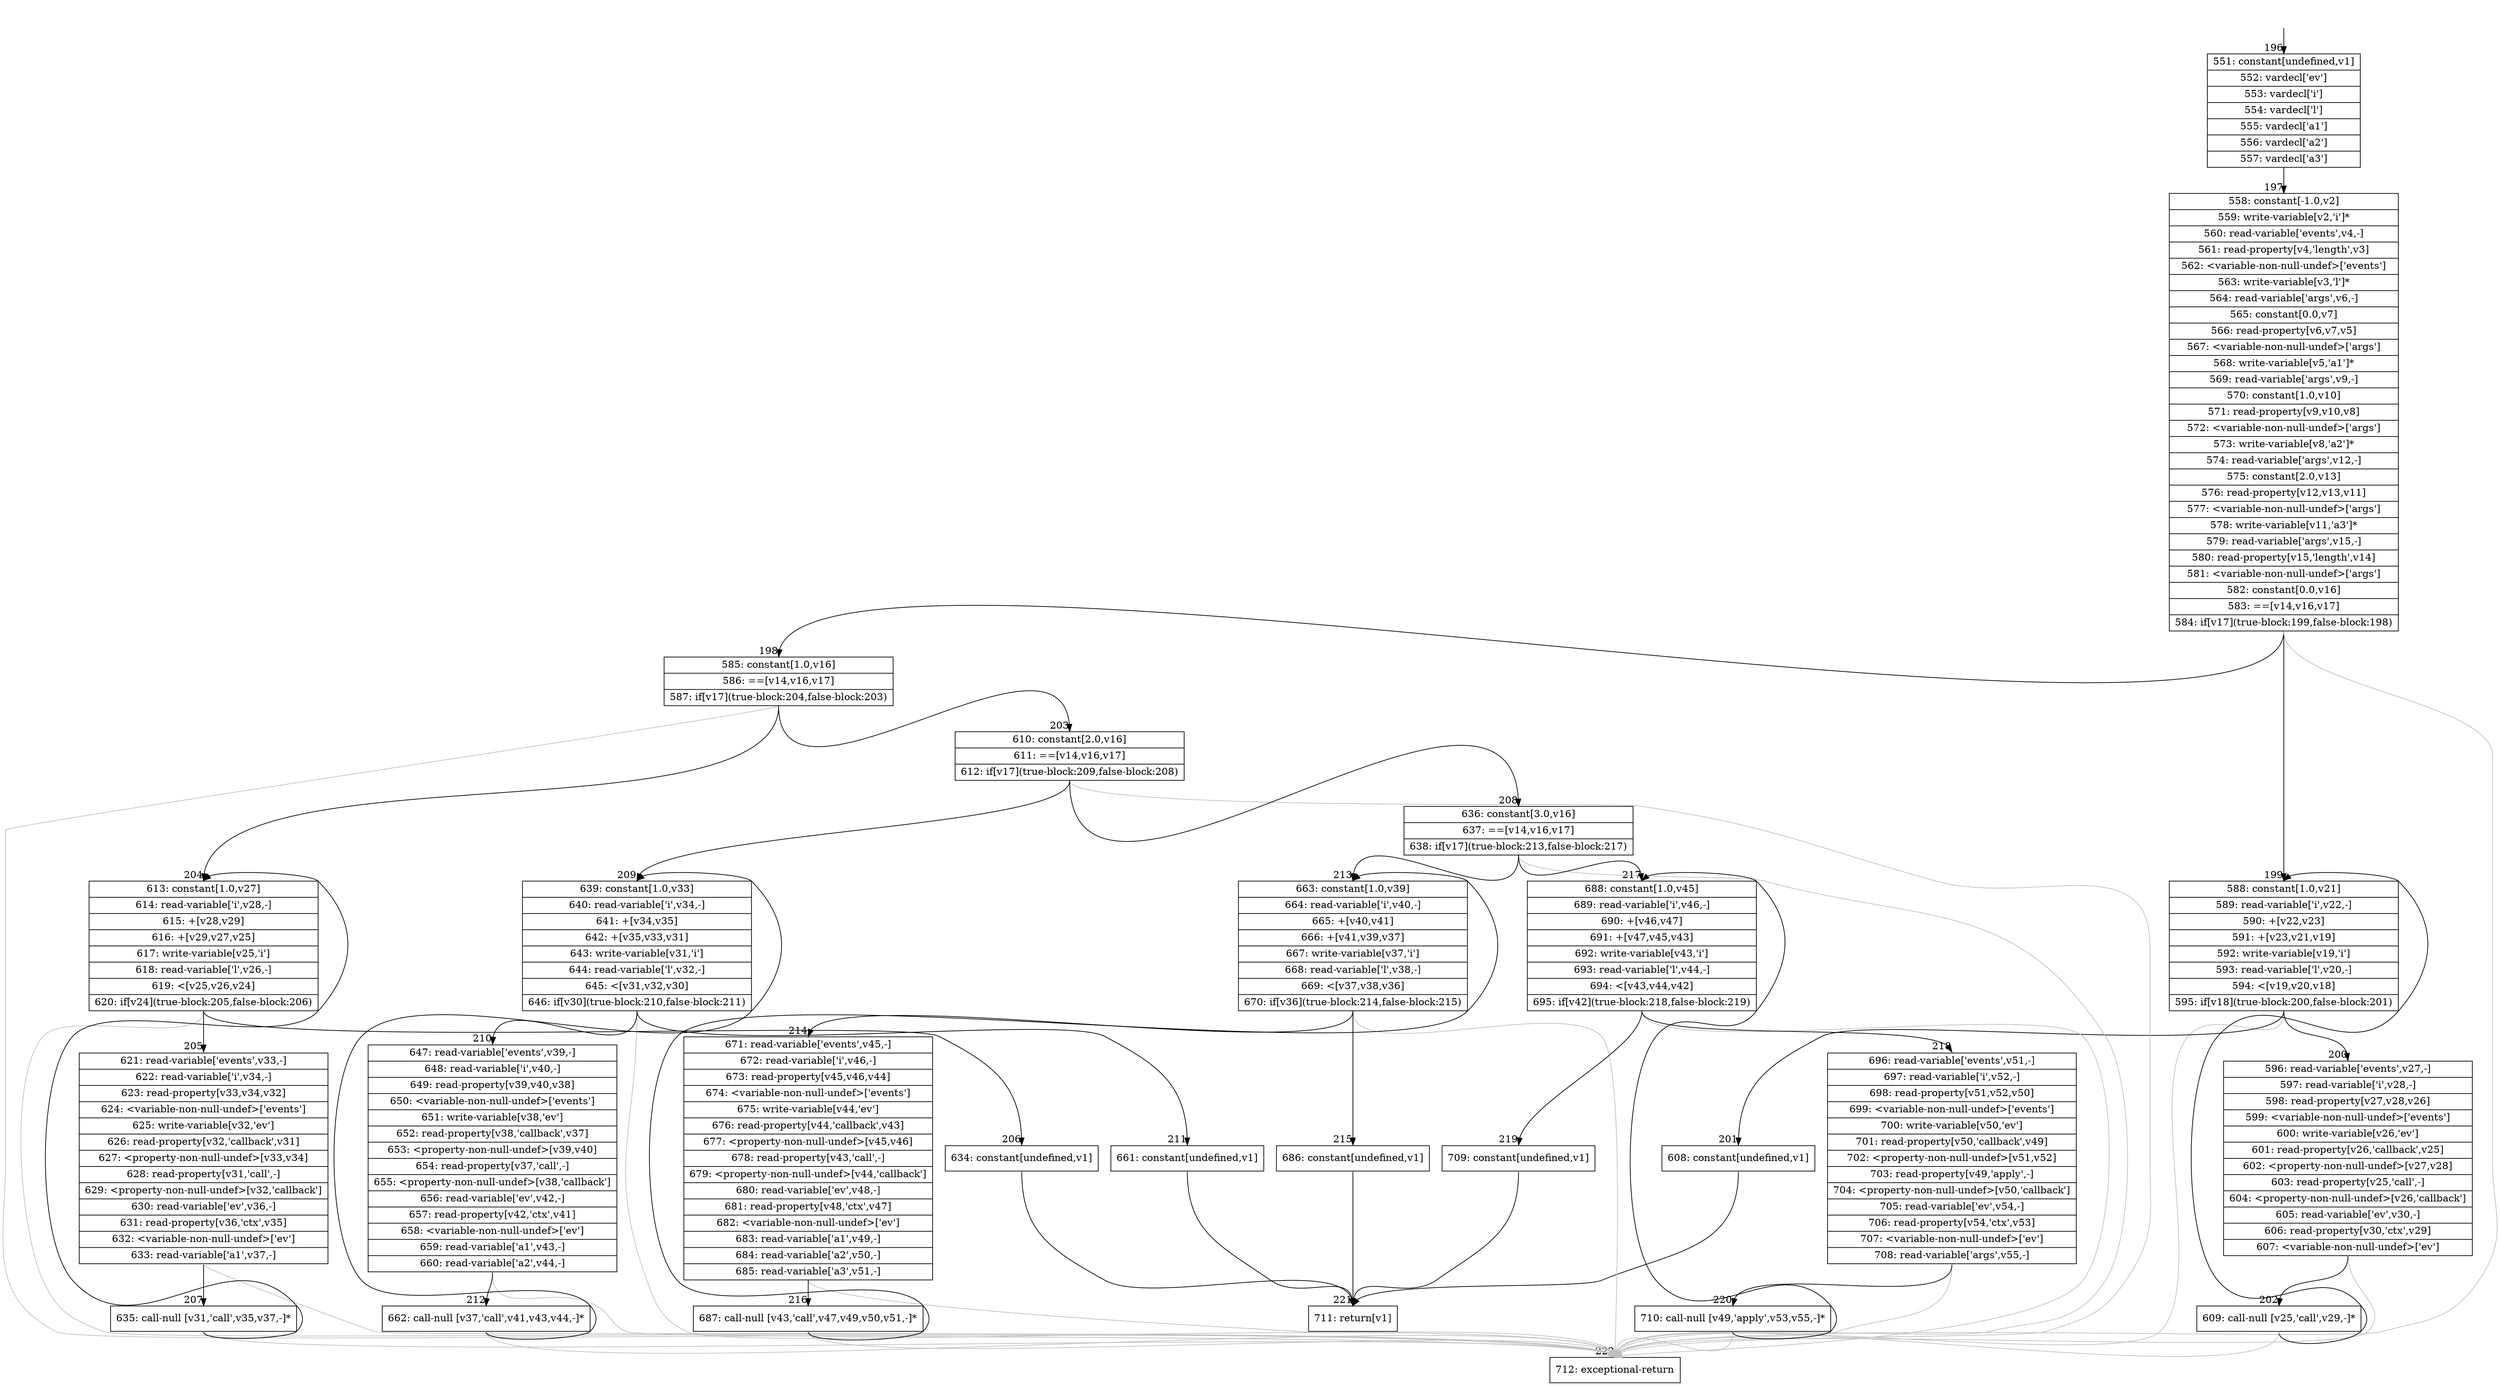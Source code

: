 digraph {
rankdir="TD"
BB_entry12[shape=none,label=""];
BB_entry12 -> BB196 [tailport=s, headport=n, headlabel="    196"]
BB196 [shape=record label="{551: constant[undefined,v1]|552: vardecl['ev']|553: vardecl['i']|554: vardecl['l']|555: vardecl['a1']|556: vardecl['a2']|557: vardecl['a3']}" ] 
BB196 -> BB197 [tailport=s, headport=n, headlabel="      197"]
BB197 [shape=record label="{558: constant[-1.0,v2]|559: write-variable[v2,'i']*|560: read-variable['events',v4,-]|561: read-property[v4,'length',v3]|562: \<variable-non-null-undef\>['events']|563: write-variable[v3,'l']*|564: read-variable['args',v6,-]|565: constant[0.0,v7]|566: read-property[v6,v7,v5]|567: \<variable-non-null-undef\>['args']|568: write-variable[v5,'a1']*|569: read-variable['args',v9,-]|570: constant[1.0,v10]|571: read-property[v9,v10,v8]|572: \<variable-non-null-undef\>['args']|573: write-variable[v8,'a2']*|574: read-variable['args',v12,-]|575: constant[2.0,v13]|576: read-property[v12,v13,v11]|577: \<variable-non-null-undef\>['args']|578: write-variable[v11,'a3']*|579: read-variable['args',v15,-]|580: read-property[v15,'length',v14]|581: \<variable-non-null-undef\>['args']|582: constant[0.0,v16]|583: ==[v14,v16,v17]|584: if[v17](true-block:199,false-block:198)}" ] 
BB197 -> BB199 [tailport=s, headport=n, headlabel="      199"]
BB197 -> BB198 [tailport=s, headport=n, headlabel="      198"]
BB197 -> BB222 [tailport=s, headport=n, color=gray, headlabel="      222"]
BB198 [shape=record label="{585: constant[1.0,v16]|586: ==[v14,v16,v17]|587: if[v17](true-block:204,false-block:203)}" ] 
BB198 -> BB204 [tailport=s, headport=n, headlabel="      204"]
BB198 -> BB203 [tailport=s, headport=n, headlabel="      203"]
BB198 -> BB222 [tailport=s, headport=n, color=gray]
BB199 [shape=record label="{588: constant[1.0,v21]|589: read-variable['i',v22,-]|590: +[v22,v23]|591: +[v23,v21,v19]|592: write-variable[v19,'i']|593: read-variable['l',v20,-]|594: \<[v19,v20,v18]|595: if[v18](true-block:200,false-block:201)}" ] 
BB199 -> BB200 [tailport=s, headport=n, headlabel="      200"]
BB199 -> BB201 [tailport=s, headport=n, headlabel="      201"]
BB199 -> BB222 [tailport=s, headport=n, color=gray]
BB200 [shape=record label="{596: read-variable['events',v27,-]|597: read-variable['i',v28,-]|598: read-property[v27,v28,v26]|599: \<variable-non-null-undef\>['events']|600: write-variable[v26,'ev']|601: read-property[v26,'callback',v25]|602: \<property-non-null-undef\>[v27,v28]|603: read-property[v25,'call',-]|604: \<property-non-null-undef\>[v26,'callback']|605: read-variable['ev',v30,-]|606: read-property[v30,'ctx',v29]|607: \<variable-non-null-undef\>['ev']}" ] 
BB200 -> BB202 [tailport=s, headport=n, headlabel="      202"]
BB200 -> BB222 [tailport=s, headport=n, color=gray]
BB201 [shape=record label="{608: constant[undefined,v1]}" ] 
BB201 -> BB221 [tailport=s, headport=n, headlabel="      221"]
BB202 [shape=record label="{609: call-null [v25,'call',v29,-]*}" ] 
BB202 -> BB199 [tailport=s, headport=n]
BB202 -> BB222 [tailport=s, headport=n, color=gray]
BB203 [shape=record label="{610: constant[2.0,v16]|611: ==[v14,v16,v17]|612: if[v17](true-block:209,false-block:208)}" ] 
BB203 -> BB209 [tailport=s, headport=n, headlabel="      209"]
BB203 -> BB208 [tailport=s, headport=n, headlabel="      208"]
BB203 -> BB222 [tailport=s, headport=n, color=gray]
BB204 [shape=record label="{613: constant[1.0,v27]|614: read-variable['i',v28,-]|615: +[v28,v29]|616: +[v29,v27,v25]|617: write-variable[v25,'i']|618: read-variable['l',v26,-]|619: \<[v25,v26,v24]|620: if[v24](true-block:205,false-block:206)}" ] 
BB204 -> BB205 [tailport=s, headport=n, headlabel="      205"]
BB204 -> BB206 [tailport=s, headport=n, headlabel="      206"]
BB204 -> BB222 [tailport=s, headport=n, color=gray]
BB205 [shape=record label="{621: read-variable['events',v33,-]|622: read-variable['i',v34,-]|623: read-property[v33,v34,v32]|624: \<variable-non-null-undef\>['events']|625: write-variable[v32,'ev']|626: read-property[v32,'callback',v31]|627: \<property-non-null-undef\>[v33,v34]|628: read-property[v31,'call',-]|629: \<property-non-null-undef\>[v32,'callback']|630: read-variable['ev',v36,-]|631: read-property[v36,'ctx',v35]|632: \<variable-non-null-undef\>['ev']|633: read-variable['a1',v37,-]}" ] 
BB205 -> BB207 [tailport=s, headport=n, headlabel="      207"]
BB205 -> BB222 [tailport=s, headport=n, color=gray]
BB206 [shape=record label="{634: constant[undefined,v1]}" ] 
BB206 -> BB221 [tailport=s, headport=n]
BB207 [shape=record label="{635: call-null [v31,'call',v35,v37,-]*}" ] 
BB207 -> BB204 [tailport=s, headport=n]
BB207 -> BB222 [tailport=s, headport=n, color=gray]
BB208 [shape=record label="{636: constant[3.0,v16]|637: ==[v14,v16,v17]|638: if[v17](true-block:213,false-block:217)}" ] 
BB208 -> BB213 [tailport=s, headport=n, headlabel="      213"]
BB208 -> BB217 [tailport=s, headport=n, headlabel="      217"]
BB208 -> BB222 [tailport=s, headport=n, color=gray]
BB209 [shape=record label="{639: constant[1.0,v33]|640: read-variable['i',v34,-]|641: +[v34,v35]|642: +[v35,v33,v31]|643: write-variable[v31,'i']|644: read-variable['l',v32,-]|645: \<[v31,v32,v30]|646: if[v30](true-block:210,false-block:211)}" ] 
BB209 -> BB210 [tailport=s, headport=n, headlabel="      210"]
BB209 -> BB211 [tailport=s, headport=n, headlabel="      211"]
BB209 -> BB222 [tailport=s, headport=n, color=gray]
BB210 [shape=record label="{647: read-variable['events',v39,-]|648: read-variable['i',v40,-]|649: read-property[v39,v40,v38]|650: \<variable-non-null-undef\>['events']|651: write-variable[v38,'ev']|652: read-property[v38,'callback',v37]|653: \<property-non-null-undef\>[v39,v40]|654: read-property[v37,'call',-]|655: \<property-non-null-undef\>[v38,'callback']|656: read-variable['ev',v42,-]|657: read-property[v42,'ctx',v41]|658: \<variable-non-null-undef\>['ev']|659: read-variable['a1',v43,-]|660: read-variable['a2',v44,-]}" ] 
BB210 -> BB212 [tailport=s, headport=n, headlabel="      212"]
BB210 -> BB222 [tailport=s, headport=n, color=gray]
BB211 [shape=record label="{661: constant[undefined,v1]}" ] 
BB211 -> BB221 [tailport=s, headport=n]
BB212 [shape=record label="{662: call-null [v37,'call',v41,v43,v44,-]*}" ] 
BB212 -> BB209 [tailport=s, headport=n]
BB212 -> BB222 [tailport=s, headport=n, color=gray]
BB213 [shape=record label="{663: constant[1.0,v39]|664: read-variable['i',v40,-]|665: +[v40,v41]|666: +[v41,v39,v37]|667: write-variable[v37,'i']|668: read-variable['l',v38,-]|669: \<[v37,v38,v36]|670: if[v36](true-block:214,false-block:215)}" ] 
BB213 -> BB214 [tailport=s, headport=n, headlabel="      214"]
BB213 -> BB215 [tailport=s, headport=n, headlabel="      215"]
BB213 -> BB222 [tailport=s, headport=n, color=gray]
BB214 [shape=record label="{671: read-variable['events',v45,-]|672: read-variable['i',v46,-]|673: read-property[v45,v46,v44]|674: \<variable-non-null-undef\>['events']|675: write-variable[v44,'ev']|676: read-property[v44,'callback',v43]|677: \<property-non-null-undef\>[v45,v46]|678: read-property[v43,'call',-]|679: \<property-non-null-undef\>[v44,'callback']|680: read-variable['ev',v48,-]|681: read-property[v48,'ctx',v47]|682: \<variable-non-null-undef\>['ev']|683: read-variable['a1',v49,-]|684: read-variable['a2',v50,-]|685: read-variable['a3',v51,-]}" ] 
BB214 -> BB216 [tailport=s, headport=n, headlabel="      216"]
BB214 -> BB222 [tailport=s, headport=n, color=gray]
BB215 [shape=record label="{686: constant[undefined,v1]}" ] 
BB215 -> BB221 [tailport=s, headport=n]
BB216 [shape=record label="{687: call-null [v43,'call',v47,v49,v50,v51,-]*}" ] 
BB216 -> BB213 [tailport=s, headport=n]
BB216 -> BB222 [tailport=s, headport=n, color=gray]
BB217 [shape=record label="{688: constant[1.0,v45]|689: read-variable['i',v46,-]|690: +[v46,v47]|691: +[v47,v45,v43]|692: write-variable[v43,'i']|693: read-variable['l',v44,-]|694: \<[v43,v44,v42]|695: if[v42](true-block:218,false-block:219)}" ] 
BB217 -> BB218 [tailport=s, headport=n, headlabel="      218"]
BB217 -> BB219 [tailport=s, headport=n, headlabel="      219"]
BB217 -> BB222 [tailport=s, headport=n, color=gray]
BB218 [shape=record label="{696: read-variable['events',v51,-]|697: read-variable['i',v52,-]|698: read-property[v51,v52,v50]|699: \<variable-non-null-undef\>['events']|700: write-variable[v50,'ev']|701: read-property[v50,'callback',v49]|702: \<property-non-null-undef\>[v51,v52]|703: read-property[v49,'apply',-]|704: \<property-non-null-undef\>[v50,'callback']|705: read-variable['ev',v54,-]|706: read-property[v54,'ctx',v53]|707: \<variable-non-null-undef\>['ev']|708: read-variable['args',v55,-]}" ] 
BB218 -> BB220 [tailport=s, headport=n, headlabel="      220"]
BB218 -> BB222 [tailport=s, headport=n, color=gray]
BB219 [shape=record label="{709: constant[undefined,v1]}" ] 
BB219 -> BB221 [tailport=s, headport=n]
BB220 [shape=record label="{710: call-null [v49,'apply',v53,v55,-]*}" ] 
BB220 -> BB217 [tailport=s, headport=n]
BB220 -> BB222 [tailport=s, headport=n, color=gray]
BB221 [shape=record label="{711: return[v1]}" ] 
BB222 [shape=record label="{712: exceptional-return}" ] 
//#$~ 208
}
